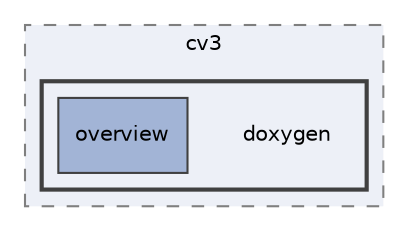 digraph "out/doc_out/objects/cv3/doxygen"
{
 // INTERACTIVE_SVG=YES
 // LATEX_PDF_SIZE
  bgcolor="transparent";
  edge [fontname="Helvetica",fontsize="10",labelfontname="Helvetica",labelfontsize="10"];
  node [fontname="Helvetica",fontsize="10",shape=record];
  compound=true
  subgraph clusterdir_dd6b973b5ba8bf770f5fd4cad07642c1 {
    graph [ bgcolor="#edf0f7", pencolor="grey50", style="filled,dashed,", label="cv3", fontname="Helvetica", fontsize="10", URL="dir_dd6b973b5ba8bf770f5fd4cad07642c1.html"]
  subgraph clusterdir_62e28bd9110ce3e47f59b6deb0829892 {
    graph [ bgcolor="#edf0f7", pencolor="grey25", style="filled,bold,", label="", fontname="Helvetica", fontsize="10", URL="dir_62e28bd9110ce3e47f59b6deb0829892.html"]
    dir_62e28bd9110ce3e47f59b6deb0829892 [shape=plaintext, label="doxygen"];
  dir_f9315f1bab4be2d8f44813a88360df0d [shape=box, label="overview", style="filled,", fillcolor="#a2b4d6", color="grey25", URL="dir_f9315f1bab4be2d8f44813a88360df0d.html"];
  }
  }
}
